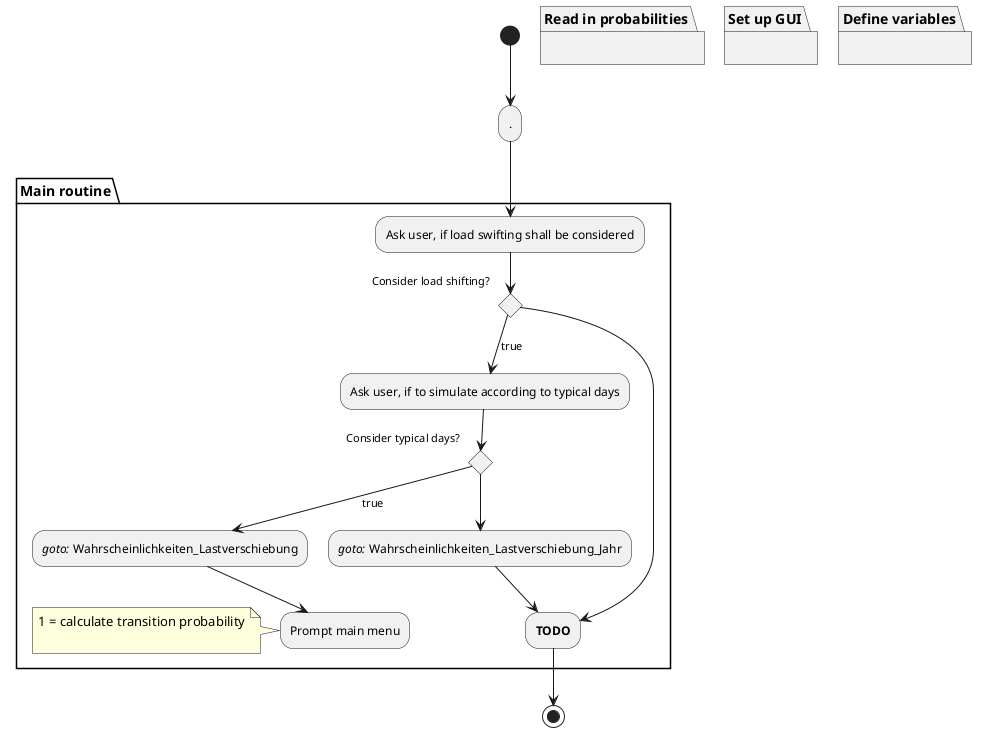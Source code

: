 @startuml
(*) --> "."
partition "Read in probabilities" {
}
partition "Set up GUI" {
}
partition "Define variables" {
}
partition "Main routine" {
    --> "Ask user, if load swifting shall be considered"
    if "Consider load shifting?" then
        -->[true] "Ask user, if to simulate according to typical days"
        if "Consider typical days?" then
            -->[true] "//goto:// Wahrscheinlichkeiten_Lastverschiebung"
            --> "Prompt main menu"
            note left: 1 = calculate transition probability\n
        else
            --> "//goto:// Wahrscheinlichkeiten_Lastverschiebung_Jahr"
            ' TODO
            --> "**TODO**"
        endif
    else
        ' TODO
        --> "**TODO**"
    endif
}
--> (*)
@enduml